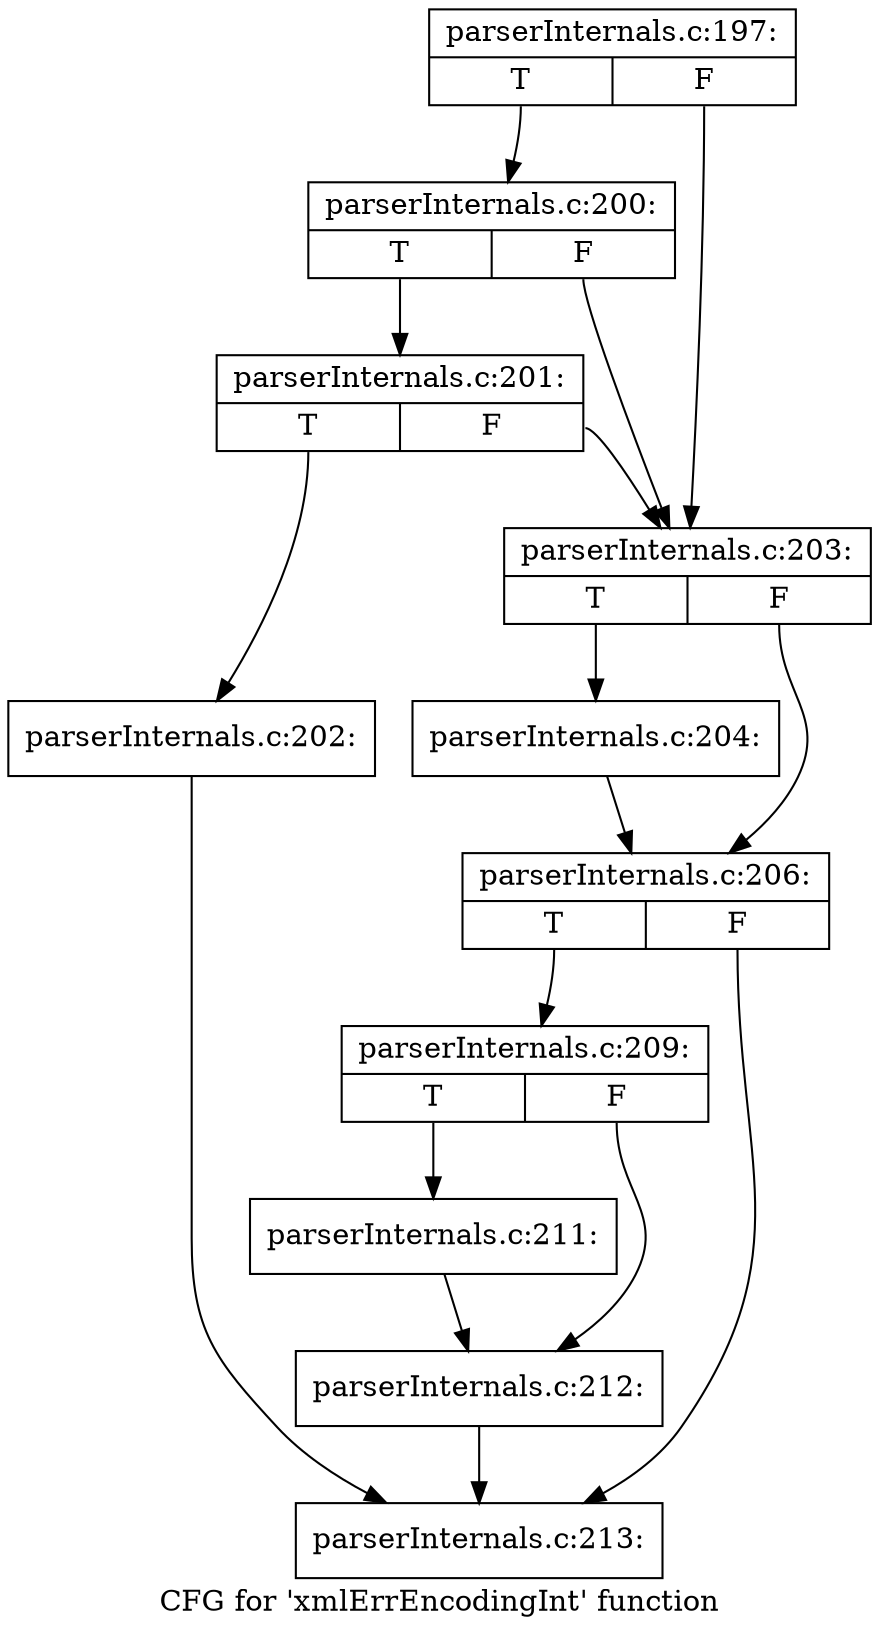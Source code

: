 digraph "CFG for 'xmlErrEncodingInt' function" {
	label="CFG for 'xmlErrEncodingInt' function";

	Node0x4fbb4c0 [shape=record,label="{parserInternals.c:197:|{<s0>T|<s1>F}}"];
	Node0x4fbb4c0:s0 -> Node0x4fbf6f0;
	Node0x4fbb4c0:s1 -> Node0x4fbe710;
	Node0x4fbf6f0 [shape=record,label="{parserInternals.c:200:|{<s0>T|<s1>F}}"];
	Node0x4fbf6f0:s0 -> Node0x4fbe760;
	Node0x4fbf6f0:s1 -> Node0x4fbe710;
	Node0x4fbe760 [shape=record,label="{parserInternals.c:201:|{<s0>T|<s1>F}}"];
	Node0x4fbe760:s0 -> Node0x4fbe6c0;
	Node0x4fbe760:s1 -> Node0x4fbe710;
	Node0x4fbe6c0 [shape=record,label="{parserInternals.c:202:}"];
	Node0x4fbe6c0 -> Node0x4fc07f0;
	Node0x4fbe710 [shape=record,label="{parserInternals.c:203:|{<s0>T|<s1>F}}"];
	Node0x4fbe710:s0 -> Node0x4fc0160;
	Node0x4fbe710:s1 -> Node0x4fc01b0;
	Node0x4fc0160 [shape=record,label="{parserInternals.c:204:}"];
	Node0x4fc0160 -> Node0x4fc01b0;
	Node0x4fc01b0 [shape=record,label="{parserInternals.c:206:|{<s0>T|<s1>F}}"];
	Node0x4fc01b0:s0 -> Node0x4fc07a0;
	Node0x4fc01b0:s1 -> Node0x4fc07f0;
	Node0x4fc07a0 [shape=record,label="{parserInternals.c:209:|{<s0>T|<s1>F}}"];
	Node0x4fc07a0:s0 -> Node0x4fc1850;
	Node0x4fc07a0:s1 -> Node0x4fc18a0;
	Node0x4fc1850 [shape=record,label="{parserInternals.c:211:}"];
	Node0x4fc1850 -> Node0x4fc18a0;
	Node0x4fc18a0 [shape=record,label="{parserInternals.c:212:}"];
	Node0x4fc18a0 -> Node0x4fc07f0;
	Node0x4fc07f0 [shape=record,label="{parserInternals.c:213:}"];
}
